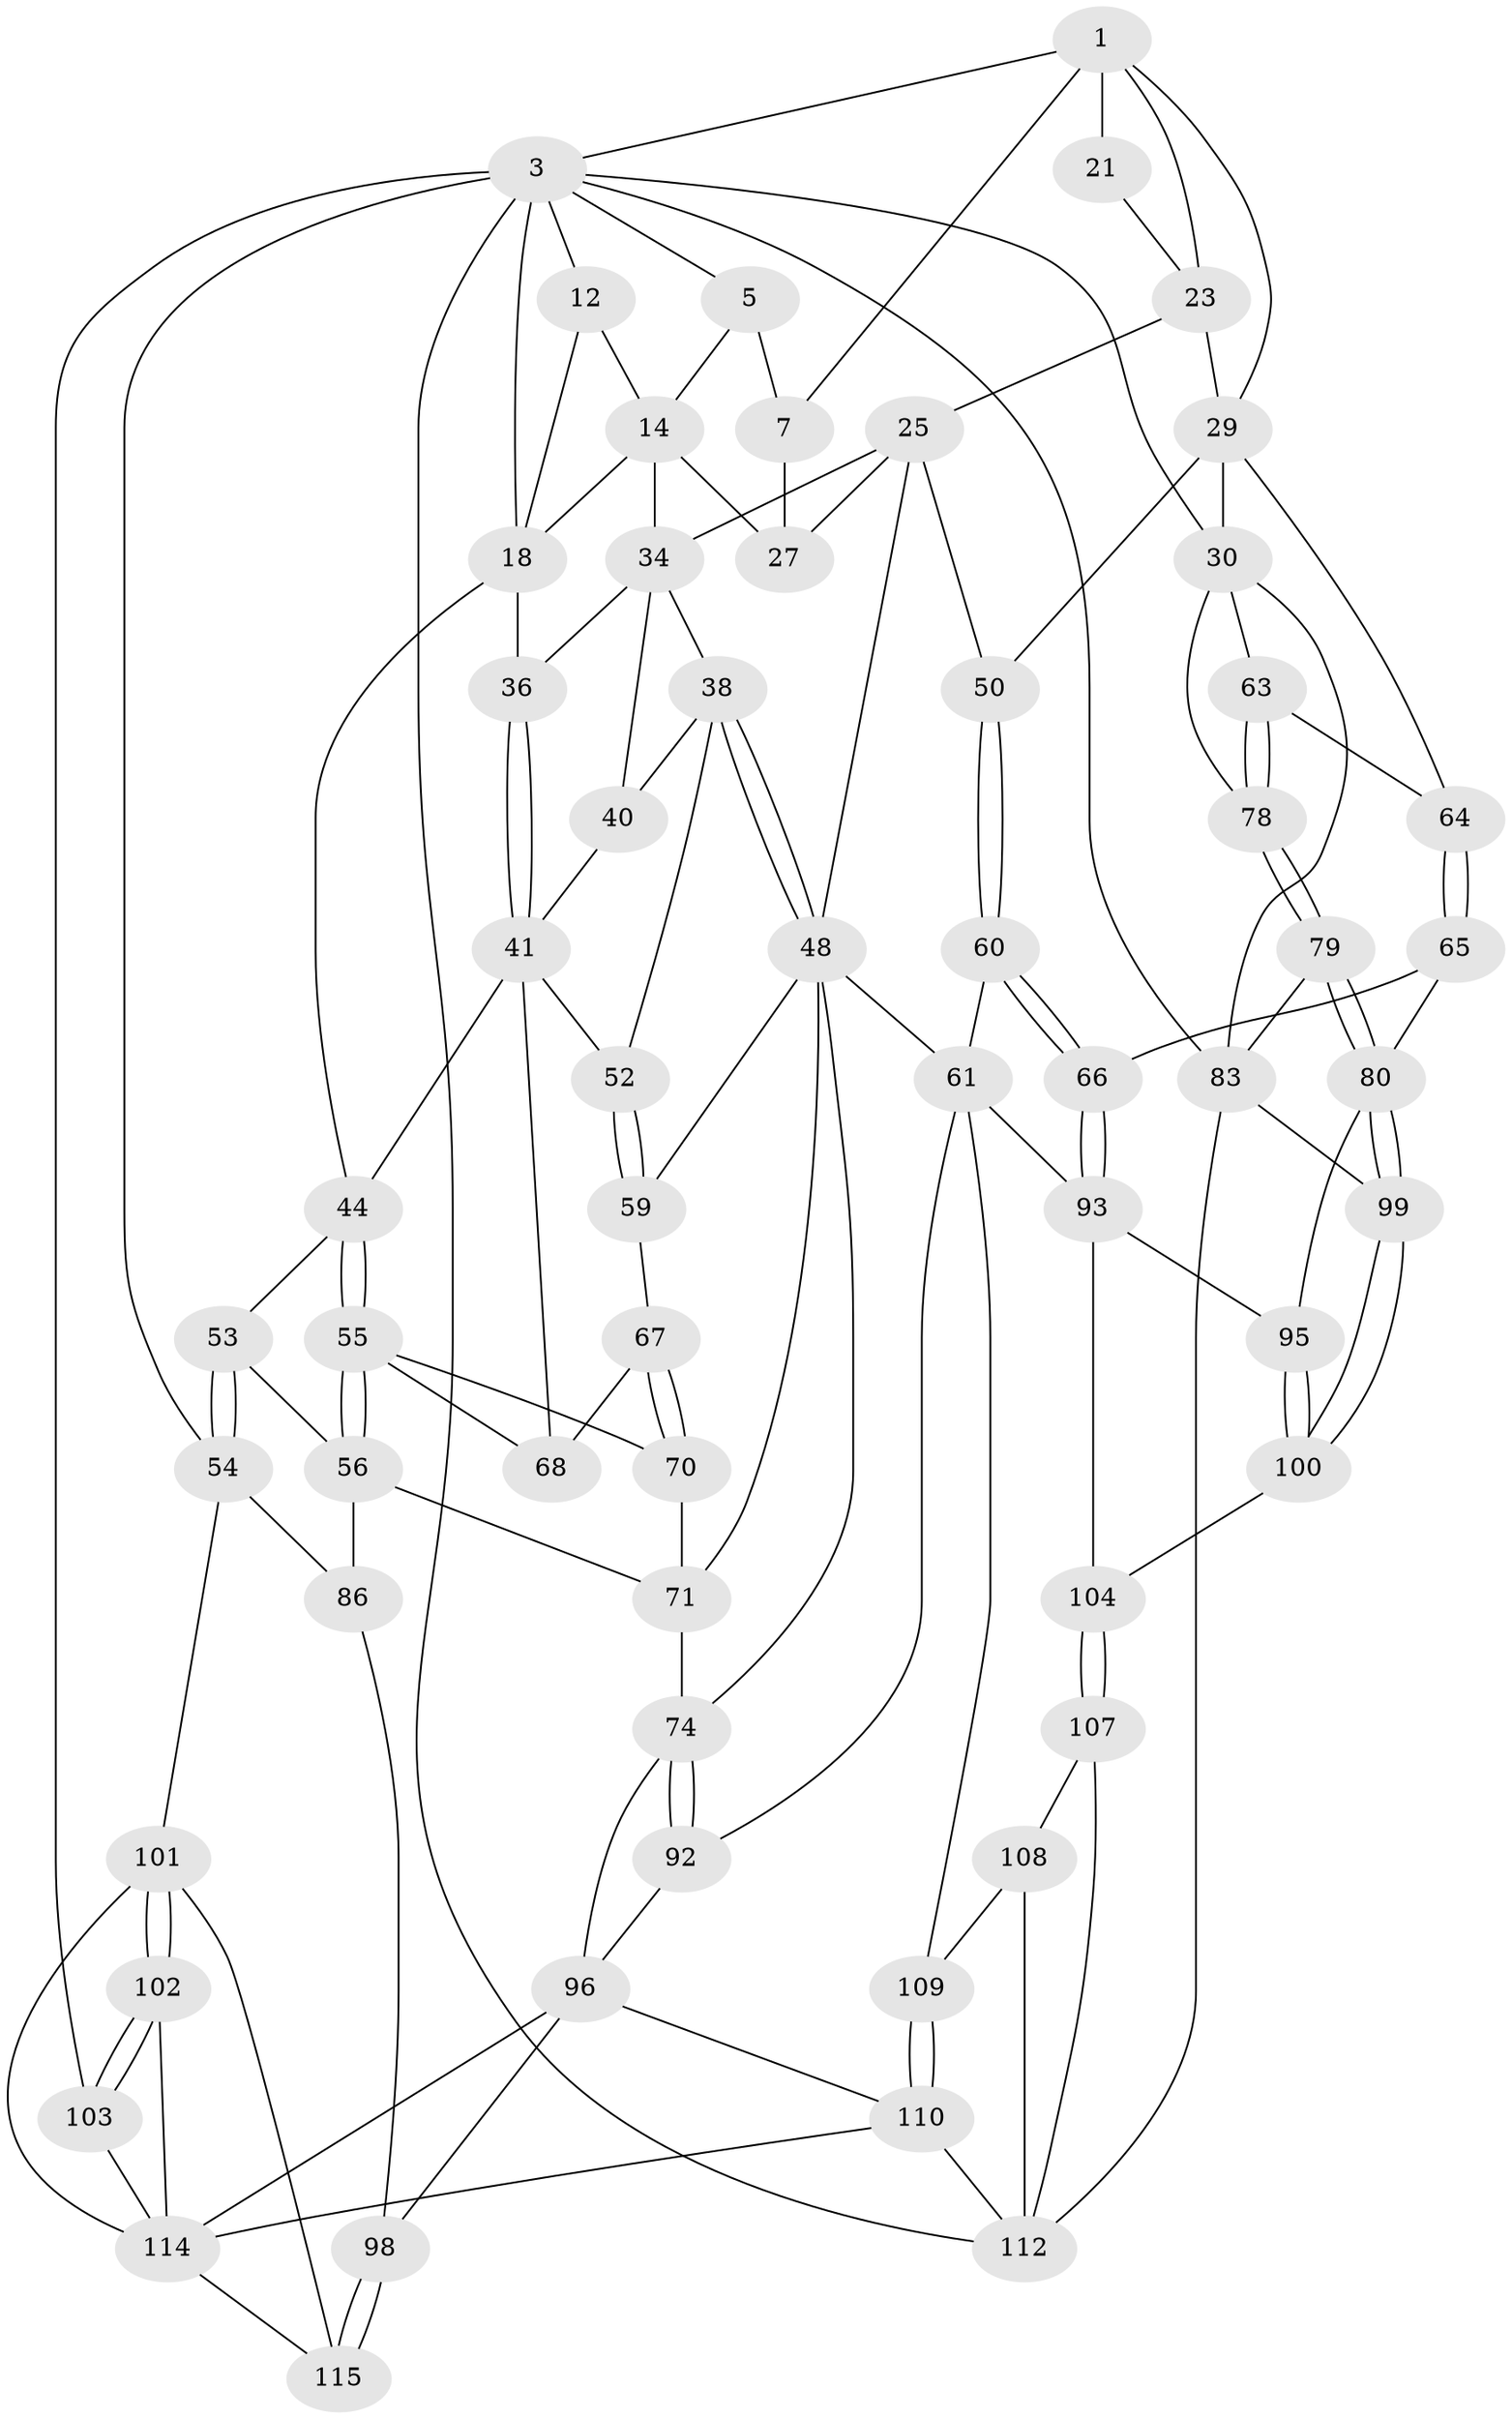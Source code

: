 // original degree distribution, {3: 0.03278688524590164, 5: 0.6229508196721312, 6: 0.18032786885245902, 4: 0.16393442622950818}
// Generated by graph-tools (version 1.1) at 2025/17/03/09/25 04:17:05]
// undirected, 61 vertices, 138 edges
graph export_dot {
graph [start="1"]
  node [color=gray90,style=filled];
  1 [pos="+0.7687547612656124+0.0012490908849350916",super="+2+8"];
  3 [pos="+1+0.032766831983642386",super="+4"];
  5 [pos="+0.6299074492371708+0",super="+6"];
  7 [pos="+0.6870242084052365+0",super="+10"];
  12 [pos="+0.31414874615333077+0",super="+15"];
  14 [pos="+0.3716533640713981+0.0724445056446804",super="+28"];
  18 [pos="+0.13106498064477642+0.14664923751838244",super="+19"];
  21 [pos="+0.8266933593981887+0.14094912755690608"];
  23 [pos="+0.7283948103779776+0.13144670648543427",super="+24"];
  25 [pos="+0.625797281283911+0.20080736838504476",super="+47+26"];
  27 [pos="+0.571655057925898+0.1394795083133439"];
  29 [pos="+0.8018192638131664+0.25579476490957465",super="+32"];
  30 [pos="+1+0.2842481434821529",super="+31+76"];
  34 [pos="+0.3745888163590231+0.18912723786371663",super="+35+37"];
  36 [pos="+0.2692219048281829+0.23577962352802018"];
  38 [pos="+0.4849012508700705+0.3001461092252373",super="+39"];
  40 [pos="+0.38128152156983514+0.25858829897606045",super="+46"];
  41 [pos="+0.2688839569173469+0.2536651495813104",super="+42"];
  44 [pos="+0.16056813279284302+0.29229671080759617",super="+45"];
  48 [pos="+0.4938225550849279+0.321773386354978",super="+57"];
  50 [pos="+0.6363735929219668+0.33036750611032334"];
  52 [pos="+0.3652233770869272+0.38167668262169824"];
  53 [pos="+0+0.4253551526003425"];
  54 [pos="+0+0.4182106440097184",super="+87"];
  55 [pos="+0.04938698224600869+0.4227835765257728",super="+69"];
  56 [pos="+0+0.4267860829655172",super="+73"];
  59 [pos="+0.3762195291249555+0.4036806972223421"];
  60 [pos="+0.5400580696695171+0.4866753089888476"];
  61 [pos="+0.5222549917478226+0.4870128089413129",super="+90"];
  63 [pos="+0.8081053138290677+0.46364192719829483"];
  64 [pos="+0.760791141131671+0.47511652042188945"];
  65 [pos="+0.7212236311783489+0.5044030294456572"];
  66 [pos="+0.6050593033588354+0.5144113954612409"];
  67 [pos="+0.31267242000080364+0.4277525599865553"];
  68 [pos="+0.20071455631231805+0.40527188552296267"];
  70 [pos="+0.2225397930819945+0.5554070703976963"];
  71 [pos="+0.26394400328909606+0.6034354860893",super="+72"];
  74 [pos="+0.3528556807120181+0.6555364903898416",super="+75"];
  78 [pos="+0.8705208117014167+0.5350423435455847"];
  79 [pos="+0.8827532033045847+0.6949555608518881"];
  80 [pos="+0.8725666638484494+0.7064410760410184",super="+81"];
  83 [pos="+1+0.9406347743983594",super="+106+84"];
  86 [pos="+0.007015466299826536+0.7338068324889001"];
  92 [pos="+0.40905306766152133+0.7305578579415205"];
  93 [pos="+0.6274609950335613+0.6530887732639825",super="+94"];
  95 [pos="+0.7012774460951712+0.6571066965702282"];
  96 [pos="+0.1833690546250603+0.7877969102808354",super="+97+105"];
  98 [pos="+0.13613867353990303+0.8114449215034515"];
  99 [pos="+0.8450412668612339+0.7653836497186746"];
  100 [pos="+0.7793486000365927+0.7715463051536801"];
  101 [pos="+0+0.9013921366860358",super="+116"];
  102 [pos="+0+1"];
  103 [pos="+0+1"];
  104 [pos="+0.7784719297995094+0.7719671229774029"];
  107 [pos="+0.7510008004853063+0.7948689290704793"];
  108 [pos="+0.5974242330308475+0.8779470342533726"];
  109 [pos="+0.5897890801121873+0.8725224904284886"];
  110 [pos="+0.3677785449264858+0.9466145640410201",super="+121"];
  112 [pos="+0.9678449285402185+1",super="+113"];
  114 [pos="+0.2303812962061637+0.8964211407510726",super="+117"];
  115 [pos="+0.11157906539660578+0.8871276412061128"];
  1 -- 29;
  1 -- 3;
  1 -- 21 [weight=2];
  1 -- 23;
  1 -- 7;
  3 -- 30;
  3 -- 5;
  3 -- 103 [weight=2];
  3 -- 12;
  3 -- 112;
  3 -- 18;
  3 -- 83;
  3 -- 54;
  5 -- 14;
  5 -- 7 [weight=2];
  7 -- 27;
  12 -- 18;
  12 -- 14;
  14 -- 34;
  14 -- 27;
  14 -- 18;
  18 -- 36;
  18 -- 44;
  21 -- 23;
  23 -- 25;
  23 -- 29;
  25 -- 48;
  25 -- 50;
  25 -- 34;
  25 -- 27;
  29 -- 64;
  29 -- 50;
  29 -- 30;
  30 -- 63;
  30 -- 78;
  30 -- 83;
  34 -- 40;
  34 -- 36;
  34 -- 38;
  36 -- 41;
  36 -- 41;
  38 -- 48;
  38 -- 48;
  38 -- 40;
  38 -- 52;
  40 -- 41 [weight=2];
  41 -- 52;
  41 -- 68;
  41 -- 44;
  44 -- 55;
  44 -- 55;
  44 -- 53;
  48 -- 71;
  48 -- 74;
  48 -- 59;
  48 -- 61;
  50 -- 60;
  50 -- 60;
  52 -- 59;
  52 -- 59;
  53 -- 54;
  53 -- 54;
  53 -- 56;
  54 -- 101;
  54 -- 86;
  55 -- 56;
  55 -- 56;
  55 -- 68;
  55 -- 70;
  56 -- 86;
  56 -- 71;
  59 -- 67;
  60 -- 61;
  60 -- 66;
  60 -- 66;
  61 -- 109;
  61 -- 93;
  61 -- 92;
  63 -- 64;
  63 -- 78;
  63 -- 78;
  64 -- 65;
  64 -- 65;
  65 -- 66;
  65 -- 80;
  66 -- 93;
  66 -- 93;
  67 -- 68;
  67 -- 70;
  67 -- 70;
  70 -- 71;
  71 -- 74;
  74 -- 92;
  74 -- 92;
  74 -- 96;
  78 -- 79;
  78 -- 79;
  79 -- 80;
  79 -- 80;
  79 -- 83;
  80 -- 99;
  80 -- 99;
  80 -- 95;
  83 -- 99;
  83 -- 112;
  86 -- 98;
  92 -- 96;
  93 -- 95;
  93 -- 104;
  95 -- 100;
  95 -- 100;
  96 -- 98;
  96 -- 114 [weight=2];
  96 -- 110;
  98 -- 115;
  98 -- 115;
  99 -- 100;
  99 -- 100;
  100 -- 104;
  101 -- 102;
  101 -- 102;
  101 -- 114;
  101 -- 115;
  102 -- 103;
  102 -- 103;
  102 -- 114;
  103 -- 114;
  104 -- 107;
  104 -- 107;
  107 -- 108;
  107 -- 112;
  108 -- 109;
  108 -- 112;
  109 -- 110;
  109 -- 110;
  110 -- 112;
  110 -- 114;
  114 -- 115;
}
